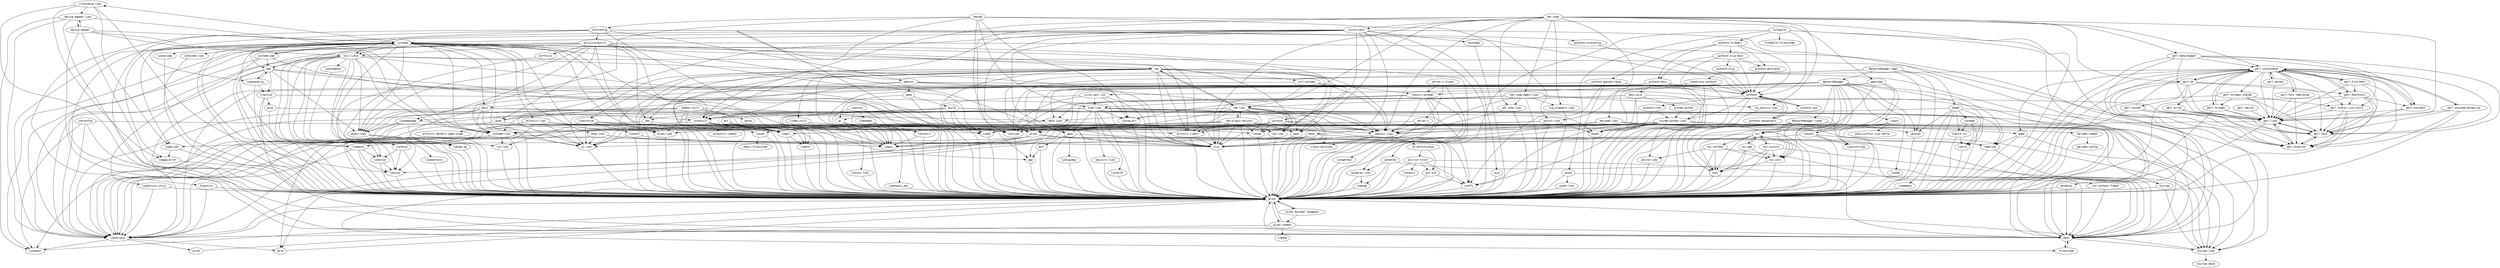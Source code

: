 strict digraph G {
node [fontname=monospace];
  "acl" -> "glibc";
  "acl" -> "libacl";
  "acl" -> "libattr";
  "audit-libs" -> "glibc";
  "audit-libs" -> "libcap-ng";
  "authconfig" -> "bash";
  "authconfig" -> "glibc";
  "authconfig" -> "libpwquality";
  "authconfig" -> "openssl";
  "authconfig" -> "pam";
  "authconfig" -> "policycoreutils";
  "authconfig" -> "python3";
  "authconfig" -> "python3-sssdconfig";
  "bash" -> "filesystem";
  "bash" -> "glibc";
  "bash" -> "ncurses-libs";
  "bzip2-libs" -> "glibc";
  "ca-certificates" -> "p11-kit";
  "ca-certificates" -> "p11-kit-trust";
  "chkconfig" -> "glibc";
  "chkconfig" -> "libselinux";
  "chkconfig" -> "libsepol";
  "chkconfig" -> "popt";
  "coreutils" -> "coreutils-common";
  "coreutils" -> "glibc";
  "coreutils" -> "gmp";
  "coreutils" -> "libacl";
  "coreutils" -> "libattr";
  "coreutils" -> "libcap";
  "coreutils" -> "libselinux";
  "coreutils" -> "ncurses";
  "coreutils" -> "openssl-libs";
  "cpio" -> "glibc";
  "cracklib" -> "bash";
  "cracklib" -> "glibc";
  "cracklib" -> "gzip";
  "cracklib" -> "zlib";
  "cryptsetup-libs" -> "device-mapper-libs";
  "cryptsetup-libs" -> "glibc";
  "cryptsetup-libs" -> "libgcrypt";
  "cryptsetup-libs" -> "libgpg-error";
  "cryptsetup-libs" -> "libuuid";
  "curl-minimal" -> "glibc";
  "curl-minimal" -> "libcurl-minimal";
  "curl-minimal" -> "openssl-libs";
  "curl-minimal" -> "zlib";
  "cyrus-sasl-lib" -> "glibc";
  "cyrus-sasl-lib" -> "krb5-libs";
  "cyrus-sasl-lib" -> "libcom_err";
  "cyrus-sasl-lib" -> "libcrypt";
  "cyrus-sasl-lib" -> "libdb";
  "dbus" -> "audit-libs";
  "dbus" -> "dbus-libs";
  "dbus" -> "expat";
  "dbus" -> "glibc";
  "dbus-glib" -> "dbus-libs";
  "dbus-glib" -> "expat";
  "dbus-glib" -> "glib2";
  "dbus-glib" -> "glibc";
  "dbus-glib" -> "libffi";
  "dbus-glib" -> "system-python";
  "dbus" -> "libcap-ng";
  "dbus" -> "libselinux";
  "dbus-libs" -> "glibc";
  "dbus-libs" -> "systemd-libs";
  "dbus" -> "systemd-libs";
  "device-mapper" -> "bash";
  "device-mapper" -> "device-mapper-libs";
  "device-mapper" -> "glibc";
  "device-mapper-libs" -> "device-mapper";
  "device-mapper-libs" -> "glibc";
  "device-mapper-libs" -> "libselinux";
  "device-mapper-libs" -> "libsepol";
  "device-mapper-libs" -> "systemd-libs";
  "device-mapper" -> "systemd";
  "device-mapper" -> "systemd-libs";
  "device-mapper" -> "util-linux";
  "diffutils" -> "glibc";
  "ebtables" -> "bash";
  "ebtables" -> "glibc";
  "elfutils-libelf" -> "glibc";
  "elfutils-libelf" -> "zlib";
  "elfutils-libs" -> "bzip2-libs";
  "elfutils-libs" -> "elfutils-default-yama-scope";
  "elfutils-libs" -> "elfutils-libelf";
  "elfutils-libs" -> "glibc";
  "elfutils-libs" -> "xz-libs";
  "elfutils-libs" -> "zlib";
  "expat" -> "glibc";
  "filesystem" -> "bash";
  "findutils" -> "glibc";
  "findutils" -> "libselinux";
  "firewalld" -> "bash";
  "firewalld" -> "ebtables";
  "firewalld" -> "firewalld-filesystem";
  "firewalld" -> "ipset";
  "firewalld" -> "iptables";
  "firewalld" -> "python3";
  "firewalld" -> "python3-firewall";
  "gawk" -> "filesystem";
  "gawk" -> "glibc";
  "gawk" -> "gmp";
  "gawk" -> "libsigsegv";
  "gawk" -> "mpfr";
  "gawk" -> "readline";
  "gc" -> "glibc";
  "gc" -> "libatomic_ops";
  "gc" -> "libgcc";
  "gc" -> "libstdc++";
  "gdbm" -> "glibc";
  "gdbm" -> "ncurses-libs";
  "gdbm" -> "readline";
  "glib2" -> "bash";
  "glib2" -> "glibc";
  "glib2" -> "libffi";
  "glib2" -> "libgcc";
  "glib2" -> "libmount";
  "glib2" -> "libselinux";
  "glib2" -> "pcre";
  "glib2" -> "zlib";
  "glibc-common" -> "bash";
  "glibc-common" -> "glibc";
  "glibc-common" -> "libselinux";
  "glibc-common" -> "tzdata";
  "glibc" -> "glibc-common";
  "glibc" -> "glibc-minimal-langpack";
  "glibc-minimal-langpack" -> "glibc";
  "glibc-minimal-langpack" -> "glibc-common";
  "gmp" -> "glibc";
  "grep" -> "glibc";
  "grep" -> "pcre";
  "guile" -> "coreutils";
  "guile" -> "gc";
  "guile" -> "glibc";
  "guile" -> "gmp";
  "guile" -> "libcrypt";
  "guile" -> "libffi";
  "guile" -> "libtool-ltdl";
  "guile" -> "libunistring";
  "guile" -> "ncurses-libs";
  "guile" -> "readline";
  "gzip" -> "coreutils";
  "gzip" -> "glibc";
  "hostname" -> "glibc";
  "initscripts" -> "bash";
  "initscripts" -> "cpio";
  "initscripts" -> "findutils";
  "initscripts" -> "gawk";
  "initscripts" -> "glib2";
  "initscripts" -> "glibc";
  "initscripts" -> "grep";
  "initscripts" -> "hostname";
  "initscripts" -> "iproute";
  "initscripts" -> "kmod";
  "initscripts" -> "popt";
  "initscripts" -> "sed";
  "initscripts" -> "systemd";
  "initscripts" -> "util-linux";
  "iproute" -> "bash";
  "iproute" -> "elfutils-libelf";
  "iproute" -> "glibc";
  "iproute" -> "libcap";
  "iproute" -> "libdb";
  "iproute" -> "libidn";
  "iproute" -> "libselinux";
  "iproute" -> "ncurses-libs";
  "iproute" -> "openssl-libs";
  "iproute" -> "systemd-libs";
  "ipset" -> "bash";
  "ipset" -> "glibc";
  "ipset" -> "ipset-libs";
  "ipset-libs" -> "glibc";
  "iptables" -> "bash";
  "iptables" -> "glibc";
  "iptables" -> "iptables-libs";
  "iptables" -> "libpcap";
  "iptables-libs" -> "glibc";
  "iptables-libs" -> "libpcap";
  "jansson" -> "glibc";
  "keyutils-libs" -> "glibc";
  "kmod" -> "bash";
  "kmod" -> "glibc";
  "kmod" -> "libgcc";
  "kmod-libs" -> "glibc";
  "kmod-libs" -> "libgcc";
  "kmod-libs" -> "xz-libs";
  "kmod-libs" -> "zlib";
  "kmod" -> "xz-libs";
  "kmod" -> "zlib";
  "krb5-libs" -> "bash";
  "krb5-libs" -> "coreutils";
  "krb5-libs" -> "crypto-policies";
  "krb5-libs" -> "gawk";
  "krb5-libs" -> "glibc";
  "krb5-libs" -> "grep";
  "krb5-libs" -> "keyutils-libs";
  "krb5-libs" -> "libcom_err";
  "krb5-libs" -> "libselinux";
  "krb5-libs" -> "libverto";
  "krb5-libs" -> "openssl-libs";
  "krb5-libs" -> "sed";
  "libacl" -> "glibc";
  "libacl" -> "libattr";
  "libarchive" -> "bzip2-libs";
  "libarchive" -> "glibc";
  "libarchive" -> "libacl";
  "libarchive" -> "libxml2";
  "libarchive" -> "lz4-libs";
  "libarchive" -> "openssl-libs";
  "libarchive" -> "xz-libs";
  "libarchive" -> "zlib";
  "libatomic_ops" -> "glibc";
  "libattr" -> "glibc";
  "libblkid" -> "glibc";
  "libblkid" -> "libuuid";
  "libcap" -> "glibc";
  "libcap-ng" -> "glibc";
  "libcom_err" -> "glibc";
  "libcrypt" -> "glibc";
  "libcurl-minimal" -> "glibc";
  "libcurl-minimal" -> "krb5-libs";
  "libcurl-minimal" -> "libcom_err";
  "libcurl-minimal" -> "libnghttp2";
  "libcurl-minimal" -> "openssl-libs";
  "libcurl-minimal" -> "zlib";
  "libdaemon" -> "glibc";
  "libdb" -> "glibc";
  "libdb-utils" -> "glibc";
  "libdb-utils" -> "libdb";
  "libfdisk" -> "glibc";
  "libfdisk" -> "libblkid";
  "libfdisk" -> "libuuid";
  "libffi" -> "glibc";
  "libgcrypt" -> "glibc";
  "libgcrypt" -> "libgpg-error";
  "libgpg-error" -> "glibc";
  "libidn2" -> "glibc";
  "libidn2" -> "libunistring";
  "libidn2" -> "ncurses-libs";
  "libidn2" -> "zlib";
  "libidn" -> "emacs-filesystem";
  "libidn" -> "glibc";
  "libmodman" -> "glibc";
  "libmodman" -> "libgcc";
  "libmodman" -> "libstdc++";
  "libmount" -> "glibc";
  "libmount" -> "libblkid";
  "libmount" -> "libselinux";
  "libmount" -> "libuuid";
  "libndp" -> "glibc";
  "libnghttp2" -> "glibc";
  "libnl3-cli" -> "glibc";
  "libnl3-cli" -> "libnl3";
  "libnl3" -> "glibc";
  "libpcap" -> "glibc";
  "libproxy" -> "glibc";
  "libproxy" -> "libgcc";
  "libproxy" -> "libmodman";
  "libproxy" -> "libstdc++";
  "libpsl" -> "glibc";
  "libpsl" -> "libidn2";
  "libpsl" -> "libunistring";
  "libpsl" -> "publicsuffix-list-dafsa";
  "libpwquality" -> "cracklib";
  "libpwquality" -> "glibc";
  "libpwquality" -> "pam";
  "libseccomp" -> "glibc";
  "libselinux" -> "glibc";
  "libselinux" -> "libsepol";
  "libselinux" -> "pcre";
  "libselinux" -> "pcre2";
  "libselinux-python3" -> "glibc";
  "libselinux-python3" -> "libselinux";
  "libselinux-python3" -> "python3";
  "libselinux-python3" -> "system-python-libs";
  "libselinux-utils" -> "glibc";
  "libselinux-utils" -> "libselinux";
  "libsemanage" -> "audit-libs";
  "libsemanage" -> "bzip2-libs";
  "libsemanage" -> "glibc";
  "libsemanage" -> "libselinux";
  "libsemanage" -> "libsepol";
  "libsepol" -> "glibc";
  "libsigsegv" -> "glibc";
  "libsmartcols" -> "glibc";
  "libstdc++" -> "glibc";
  "libstdc++" -> "libgcc";
  "libtasn1" -> "glibc";
  "libteam" -> "glibc";
  "libteam" -> "libnl3";
  "libteam" -> "libnl3-cli";
  "libtool-ltdl" -> "glibc";
  "libunistring" -> "glibc";
  "libutempter" -> "glibc";
  "libuuid" -> "glibc";
  "libverto" -> "glibc";
  "libxml2" -> "glibc";
  "libxml2" -> "xz-libs";
  "libxml2" -> "zlib";
  "lm_sensors-libs" -> "glibc";
  "lua-libs" -> "glibc";
  "lz4-libs" -> "glibc";
  "make" -> "gc";
  "make" -> "glibc";
  "make" -> "guile";
  "mariadb-common" -> "glibc";
  "mariadb-common" -> "mariadb-config";
  "mariadb-libs" -> "glibc";
  "mariadb-libs" -> "mariadb-common";
  "mariadb-libs" -> "openssl-libs";
  "mariadb-libs" -> "zlib";
  "mpfr" -> "glibc";
  "mpfr" -> "gmp";
  "ncurses" -> "glibc";
  "ncurses-libs" -> "glibc";
  "ncurses-libs" -> "ncurses-base";
  "ncurses" -> "ncurses-libs";
  "net-snmp-agent-libs" -> "glibc";
  "net-snmp-agent-libs" -> "libcrypt";
  "net-snmp-agent-libs" -> "lm_sensors-libs";
  "net-snmp-agent-libs" -> "net-snmp-libs";
  "net-snmp-agent-libs" -> "openssl-libs";
  "net-snmp-agent-libs" -> "perl-libs";
  "net-snmp-agent-libs" -> "rpm-libs";
  "net-snmp-agent-libs" -> "tcp_wrappers-libs";
  "net-snmp" -> "coreutils";
  "net-snmp" -> "glibc";
  "net-snmp" -> "initscripts";
  "net-snmp" -> "libcrypt";
  "net-snmp-libs" -> "glibc";
  "net-snmp-libs" -> "openssl-libs";
  "net-snmp" -> "lm_sensors-libs";
  "net-snmp" -> "mariadb-libs";
  "net-snmp" -> "net-snmp-agent-libs";
  "net-snmp" -> "net-snmp-libs";
  "net-snmp" -> "openssl-libs";
  "net-snmp" -> "perl-Data-Dumper";
  "net-snmp" -> "perl-interpreter";
  "net-snmp" -> "perl-IO";
  "net-snmp" -> "perl-libs";
  "net-snmp" -> "rpm-libs";
  "net-snmp" -> "tcp_wrappers-libs";
  "net-snmp" -> "zlib";
  "NetworkManager" -> "audit-libs";
  "NetworkManager" -> "dbus";
  "NetworkManager" -> "glib2";
  "NetworkManager" -> "glibc";
  "NetworkManager" -> "jansson";
  "NetworkManager" -> "libcurl-minimal";
  "NetworkManager" -> "libgcc";
  "NetworkManager" -> "libndp";
  "NetworkManager" -> "libnl3";
  "NetworkManager-libnm" -> "glib2";
  "NetworkManager-libnm" -> "glibc";
  "NetworkManager-libnm" -> "jansson";
  "NetworkManager-libnm" -> "libgcc";
  "NetworkManager-libnm" -> "libuuid";
  "NetworkManager-libnm" -> "nspr";
  "NetworkManager-libnm" -> "nss";
  "NetworkManager-libnm" -> "nss-util";
  "NetworkManager-libnm" -> "systemd-libs";
  "NetworkManager" -> "libpsl";
  "NetworkManager" -> "libselinux";
  "NetworkManager" -> "libuuid";
  "NetworkManager" -> "NetworkManager-libnm";
  "NetworkManager" -> "nspr";
  "NetworkManager" -> "nss";
  "NetworkManager" -> "nss-util";
  "NetworkManager" -> "polkit-libs";
  "NetworkManager" -> "readline";
  "NetworkManager" -> "systemd-libs";
  "NetworkManager-team" -> "glib2";
  "NetworkManager-team" -> "glibc";
  "NetworkManager-team" -> "jansson";
  "NetworkManager-team" -> "libgcc";
  "NetworkManager-team" -> "NetworkManager";
  "NetworkManager-team" -> "teamd";
  "nspr" -> "glibc";
  "nss" -> "glibc";
  "nss" -> "nspr";
  "nss" -> "nss-pem";
  "nss" -> "nss-softokn";
  "nss" -> "nss-sysinit";
  "nss" -> "nss-util";
  "nss-pem" -> "glibc";
  "nss-pem" -> "nspr";
  "nss-pem" -> "nss";
  "nss-pem" -> "nss-util";
  "nss-softokn-freebl" -> "bash";
  "nss-softokn-freebl" -> "glibc";
  "nss-softokn" -> "glibc";
  "nss-softokn" -> "nspr";
  "nss-softokn" -> "nss-softokn-freebl";
  "nss-softokn" -> "nss-util";
  "nss-softokn" -> "sqlite-libs";
  "nss-sysinit" -> "bash";
  "nss-sysinit" -> "glibc";
  "nss-sysinit" -> "nspr";
  "nss-sysinit" -> "nss";
  "nss-sysinit" -> "nss-util";
  "nss-util" -> "glibc";
  "nss-util" -> "nspr";
  "nss" -> "zlib";
  "openldap" -> "cyrus-sasl-lib";
  "openldap" -> "glibc";
  "openldap" -> "nspr";
  "openldap" -> "nss";
  "openldap" -> "nss-util";
  "openssl" -> "bash";
  "openssl" -> "coreutils";
  "openssl" -> "glibc";
  "openssl-libs" -> "ca-certificates";
  "openssl-libs" -> "crypto-policies";
  "openssl-libs" -> "glibc";
  "openssl-libs" -> "zlib";
  "openssl" -> "make";
  "openssl" -> "openssl-libs";
  "openssl" -> "zlib";
  "p11-kit" -> "glibc";
  "p11-kit" -> "libffi";
  "p11-kit-trust" -> "bash";
  "p11-kit-trust" -> "glibc";
  "p11-kit-trust" -> "libffi";
  "p11-kit-trust" -> "libtasn1";
  "p11-kit-trust" -> "p11-kit";
  "pam" -> "audit-libs";
  "pam" -> "cracklib";
  "pam" -> "glibc";
  "pam" -> "libcrypt";
  "pam" -> "libdb";
  "pam" -> "libpwquality";
  "pam" -> "libselinux";
  "pcre2" -> "glibc";
  "pcre" -> "glibc";
  "perl-Carp" -> "perl-Exporter";
  "perl-Carp" -> "perl-libs";
  "perl-constant" -> "perl-Carp";
  "perl-constant" -> "perl-interpreter";
  "perl-constant" -> "perl-libs";
  "perl-Data-Dumper" -> "glibc";
  "perl-Data-Dumper" -> "perl-Carp";
  "perl-Data-Dumper" -> "perl-constant";
  "perl-Data-Dumper" -> "perl-Exporter";
  "perl-Data-Dumper" -> "perl-interpreter";
  "perl-Data-Dumper" -> "perl-libs";
  "perl-Data-Dumper" -> "perl-Scalar-List-Utils";
  "perl-Errno" -> "perl-Carp";
  "perl-Errno" -> "perl-Exporter";
  "perl-Errno" -> "perl-interpreter";
  "perl-Errno" -> "perl-libs";
  "perl-Exporter" -> "perl-Carp";
  "perl-Exporter" -> "perl-libs";
  "perl-File-Path" -> "perl-Carp";
  "perl-File-Path" -> "perl-Exporter";
  "perl-File-Path" -> "perl-interpreter";
  "perl-File-Path" -> "perl-libs";
  "perl-File-Path" -> "perl-PathTools";
  "perl-interpreter" -> "gdbm";
  "perl-interpreter" -> "glibc";
  "perl-interpreter" -> "libcrypt";
  "perl-interpreter" -> "perl-Carp";
  "perl-interpreter" -> "perl-constant";
  "perl-interpreter" -> "perl-Exporter";
  "perl-interpreter" -> "perl-File-Path";
  "perl-interpreter" -> "perl-IO";
  "perl-interpreter" -> "perl-libs";
  "perl-interpreter" -> "perl-parent";
  "perl-interpreter" -> "perl-PathTools";
  "perl-interpreter" -> "perl-Scalar-List-Utils";
  "perl-interpreter" -> "perl-Text-Tabs+Wrap";
  "perl-interpreter" -> "perl-threads";
  "perl-interpreter" -> "perl-threads-shared";
  "perl-interpreter" -> "perl-Unicode-Normalize";
  "perl-IO" -> "glibc";
  "perl-IO" -> "perl-Carp";
  "perl-IO" -> "perl-Errno";
  "perl-IO" -> "perl-Exporter";
  "perl-IO" -> "perl-interpreter";
  "perl-IO" -> "perl-libs";
  "perl-IO" -> "perl-PathTools";
  "perl-IO" -> "perl-Socket";
  "perl-libs" -> "glibc";
  "perl-libs" -> "libcrypt";
  "perl-libs" -> "perl-Carp";
  "perl-libs" -> "perl-Exporter";
  "perl-macros" -> "perl-libs";
  "perl-parent" -> "perl-interpreter";
  "perl-parent" -> "perl-libs";
  "perl-PathTools" -> "glibc";
  "perl-PathTools" -> "perl-Carp";
  "perl-PathTools" -> "perl-constant";
  "perl-PathTools" -> "perl-Exporter";
  "perl-PathTools" -> "perl-interpreter";
  "perl-PathTools" -> "perl-libs";
  "perl-PathTools" -> "perl-Scalar-List-Utils";
  "perl-Scalar-List-Utils" -> "glibc";
  "perl-Scalar-List-Utils" -> "perl-Carp";
  "perl-Scalar-List-Utils" -> "perl-Exporter";
  "perl-Scalar-List-Utils" -> "perl-libs";
  "perl-Socket" -> "glibc";
  "perl-Socket" -> "perl-Carp";
  "perl-Socket" -> "perl-Exporter";
  "perl-Socket" -> "perl-interpreter";
  "perl-Socket" -> "perl-libs";
  "perl-Text-Tabs+Wrap" -> "perl-Exporter";
  "perl-Text-Tabs+Wrap" -> "perl-interpreter";
  "perl-Text-Tabs+Wrap" -> "perl-libs";
  "perl-threads" -> "glibc";
  "perl-threads" -> "perl-Carp";
  "perl-threads" -> "perl-interpreter";
  "perl-threads" -> "perl-libs";
  "perl-threads-shared" -> "glibc";
  "perl-threads-shared" -> "perl-Carp";
  "perl-threads-shared" -> "perl-libs";
  "perl-threads-shared" -> "perl-Scalar-List-Utils";
  "perl-threads-shared" -> "perl-threads";
  "perl-Unicode-Normalize" -> "glibc";
  "perl-Unicode-Normalize" -> "perl-Carp";
  "perl-Unicode-Normalize" -> "perl-Exporter";
  "perl-Unicode-Normalize" -> "perl-interpreter";
  "perl-Unicode-Normalize" -> "perl-libs";
  "policycoreutils" -> "audit-libs";
  "policycoreutils" -> "bash";
  "policycoreutils" -> "coreutils";
  "policycoreutils" -> "diffutils";
  "policycoreutils" -> "gawk";
  "policycoreutils" -> "glibc";
  "policycoreutils" -> "grep";
  "policycoreutils" -> "libselinux";
  "policycoreutils" -> "libselinux-utils";
  "policycoreutils" -> "libsemanage";
  "policycoreutils" -> "libsepol";
  "policycoreutils" -> "rpm";
  "policycoreutils" -> "sed";
  "policycoreutils" -> "util-linux";
  "polkit-libs" -> "expat";
  "polkit-libs" -> "glib2";
  "polkit-libs" -> "glibc";
  "polkit-libs" -> "systemd-libs";
  "popt" -> "glibc";
  "python3-dbus" -> "dbus-glib";
  "python3-dbus" -> "dbus-libs";
  "python3-dbus" -> "glib2";
  "python3-dbus" -> "glibc";
  "python3-dbus" -> "python3";
  "python3-decorator" -> "python3";
  "python3-firewall" -> "python3";
  "python3-firewall" -> "python3-dbus";
  "python3-firewall" -> "python3-decorator";
  "python3-firewall" -> "python3-gobject-base";
  "python3-firewall" -> "python3-slip-dbus";
  "python3" -> "glibc";
  "python3-gobject-base" -> "glib2";
  "python3-gobject-base" -> "glibc";
  "python3-gobject-base" -> "libffi";
  "python3-gobject-base" -> "python3";
  "python3-libs" -> "expat";
  "python3-libs" -> "system-python-libs";
  "python3-pip" -> "python3";
  "python3-pip" -> "python3-setuptools";
  "python3" -> "python3-libs";
  "python3" -> "python3-pip";
  "python3" -> "python3-setuptools";
  "python3-setuptools" -> "python3";
  "python3-slip-dbus" -> "glibc";
  "python3-slip-dbus" -> "python3";
  "python3-slip-dbus" -> "python3-dbus";
  "python3-slip-dbus" -> "python3-decorator";
  "python3-slip-dbus" -> "python3-slip";
  "python3-slip" -> "libselinux-python3";
  "python3-slip" -> "python3";
  "python3-sssdconfig" -> "python3";
  "python3" -> "system-python-libs";
  "qrencode-libs" -> "glibc";
  "readline" -> "glibc";
  "readline" -> "ncurses-libs";
  "realmd" -> "authconfig";
  "realmd" -> "glib2";
  "realmd" -> "glibc";
  "realmd" -> "krb5-libs";
  "realmd" -> "libcom_err";
  "realmd" -> "openldap";
  "realmd" -> "polkit-libs";
  "realmd" -> "systemd-libs";
  "rpm" -> "bash";
  "rpm" -> "bzip2-libs";
  "rpm" -> "coreutils";
  "rpm" -> "curl-minimal";
  "rpm" -> "elfutils-libelf";
  "rpm" -> "glibc";
  "rpm" -> "libacl";
  "rpm" -> "libarchive";
  "rpm" -> "libcap";
  "rpm" -> "libdb";
  "rpm" -> "libdb-utils";
  "rpm-libs" -> "bzip2-libs";
  "rpm-libs" -> "elfutils-libelf";
  "rpm-libs" -> "glibc";
  "rpm-libs" -> "libacl";
  "rpm-libs" -> "libcap";
  "rpm-libs" -> "libdb";
  "rpm-libs" -> "lua-libs";
  "rpm-libs" -> "openssl-libs";
  "rpm-libs" -> "popt";
  "rpm-libs" -> "rpm";
  "rpm-libs" -> "rpm-plugin-selinux";
  "rpm-libs" -> "xz-libs";
  "rpm-libs" -> "zlib";
  "rpm" -> "lua-libs";
  "rpm" -> "openssl-libs";
  "rpm-plugin-selinux" -> "bzip2-libs";
  "rpm-plugin-selinux" -> "elfutils-libelf";
  "rpm-plugin-selinux" -> "glibc";
  "rpm-plugin-selinux" -> "libacl";
  "rpm-plugin-selinux" -> "libcap";
  "rpm-plugin-selinux" -> "libdb";
  "rpm-plugin-selinux" -> "libselinux";
  "rpm-plugin-selinux" -> "lua-libs";
  "rpm-plugin-selinux" -> "openssl-libs";
  "rpm-plugin-selinux" -> "popt";
  "rpm-plugin-selinux" -> "rpm-libs";
  "rpm-plugin-selinux" -> "xz-libs";
  "rpm-plugin-selinux" -> "zlib";
  "rpm" -> "popt";
  "rpm" -> "rpm-libs";
  "rpm" -> "xz-libs";
  "rpm" -> "zlib";
  "sed" -> "glibc";
  "sed" -> "libacl";
  "sed" -> "libselinux";
  "shadow-utils" -> "audit-libs";
  "shadow-utils" -> "glibc";
  "shadow-utils" -> "libacl";
  "shadow-utils" -> "libattr";
  "shadow-utils" -> "libcrypt";
  "shadow-utils" -> "libselinux";
  "shadow-utils" -> "libsemanage";
  "shadow-utils" -> "setup";
  "sqlite-libs" -> "glibc";
  "systemd" -> "audit-libs";
  "systemd" -> "bash";
  "systemd" -> "bzip2-libs";
  "systemd" -> "cryptsetup-libs";
  "systemd" -> "dbus";
  "systemd" -> "elfutils-libelf";
  "systemd" -> "elfutils-libs";
  "systemd" -> "glibc";
  "systemd" -> "iptables-libs";
  "systemd" -> "kmod-libs";
  "systemd" -> "libacl";
  "systemd" -> "libblkid";
  "systemd" -> "libcap";
  "systemd" -> "libcrypt";
  "systemd" -> "libgcc";
  "systemd" -> "libgcrypt";
  "systemd" -> "libgpg-error";
  "systemd" -> "libidn";
  "systemd" -> "libmount";
  "systemd" -> "libseccomp";
  "systemd" -> "libselinux";
  "systemd-libs" -> "glibc";
  "systemd-libs" -> "libgcc";
  "systemd-libs" -> "libgcrypt";
  "systemd-libs" -> "libselinux";
  "systemd-libs" -> "lz4-libs";
  "systemd-libs" -> "xz-libs";
  "systemd" -> "lz4-libs";
  "systemd" -> "pam";
  "systemd-pam" -> "glibc";
  "systemd-pam" -> "libgcc";
  "systemd-pam" -> "libselinux";
  "systemd-pam" -> "pam";
  "systemd-pam" -> "systemd";
  "systemd" -> "qrencode-libs";
  "systemd" -> "systemd-libs";
  "systemd" -> "systemd-pam";
  "systemd" -> "util-linux";
  "systemd" -> "xz-libs";
  "systemd" -> "zlib";
  "system-python" -> "glibc";
  "system-python-libs" -> "bash";
  "system-python-libs" -> "bzip2-libs";
  "system-python-libs" -> "expat";
  "system-python-libs" -> "gdbm";
  "system-python-libs" -> "glibc";
  "system-python-libs" -> "libcrypt";
  "system-python-libs" -> "libffi";
  "system-python-libs" -> "ncurses-libs";
  "system-python-libs" -> "openssl-libs";
  "system-python-libs" -> "readline";
  "system-python-libs" -> "sqlite-libs";
  "system-python-libs" -> "xz-libs";
  "system-python-libs" -> "zlib";
  "system-python" -> "system-python-libs";
  "tcp_wrappers-libs" -> "glibc";
  "teamd" -> "bash";
  "teamd" -> "dbus-libs";
  "teamd" -> "glibc";
  "teamd" -> "jansson";
  "teamd" -> "libdaemon";
  "teamd" -> "libnl3";
  "teamd" -> "libnl3-cli";
  "teamd" -> "libteam";
  "util-linux" -> "audit-libs";
  "util-linux" -> "glibc";
  "util-linux" -> "libblkid";
  "util-linux" -> "libcap-ng";
  "util-linux" -> "libcrypt";
  "util-linux" -> "libfdisk";
  "util-linux" -> "libmount";
  "util-linux" -> "libselinux";
  "util-linux" -> "libsmartcols";
  "util-linux" -> "libutempter";
  "util-linux" -> "libuuid";
  "util-linux" -> "ncurses-libs";
  "util-linux" -> "pam";
  "util-linux" -> "systemd-libs";
  "util-linux" -> "zlib";
  "xmlrpc-c-client" -> "glibc";
  "xmlrpc-c-client" -> "libcurl-minimal";
  "xmlrpc-c-client" -> "xmlrpc-c";
  "xmlrpc-c" -> "glibc";
  "xmlrpc-c" -> "libgcc";
  "xmlrpc-c" -> "openssl-libs";
  "xz-libs" -> "glibc";
  "zlib" -> "glibc";
}
